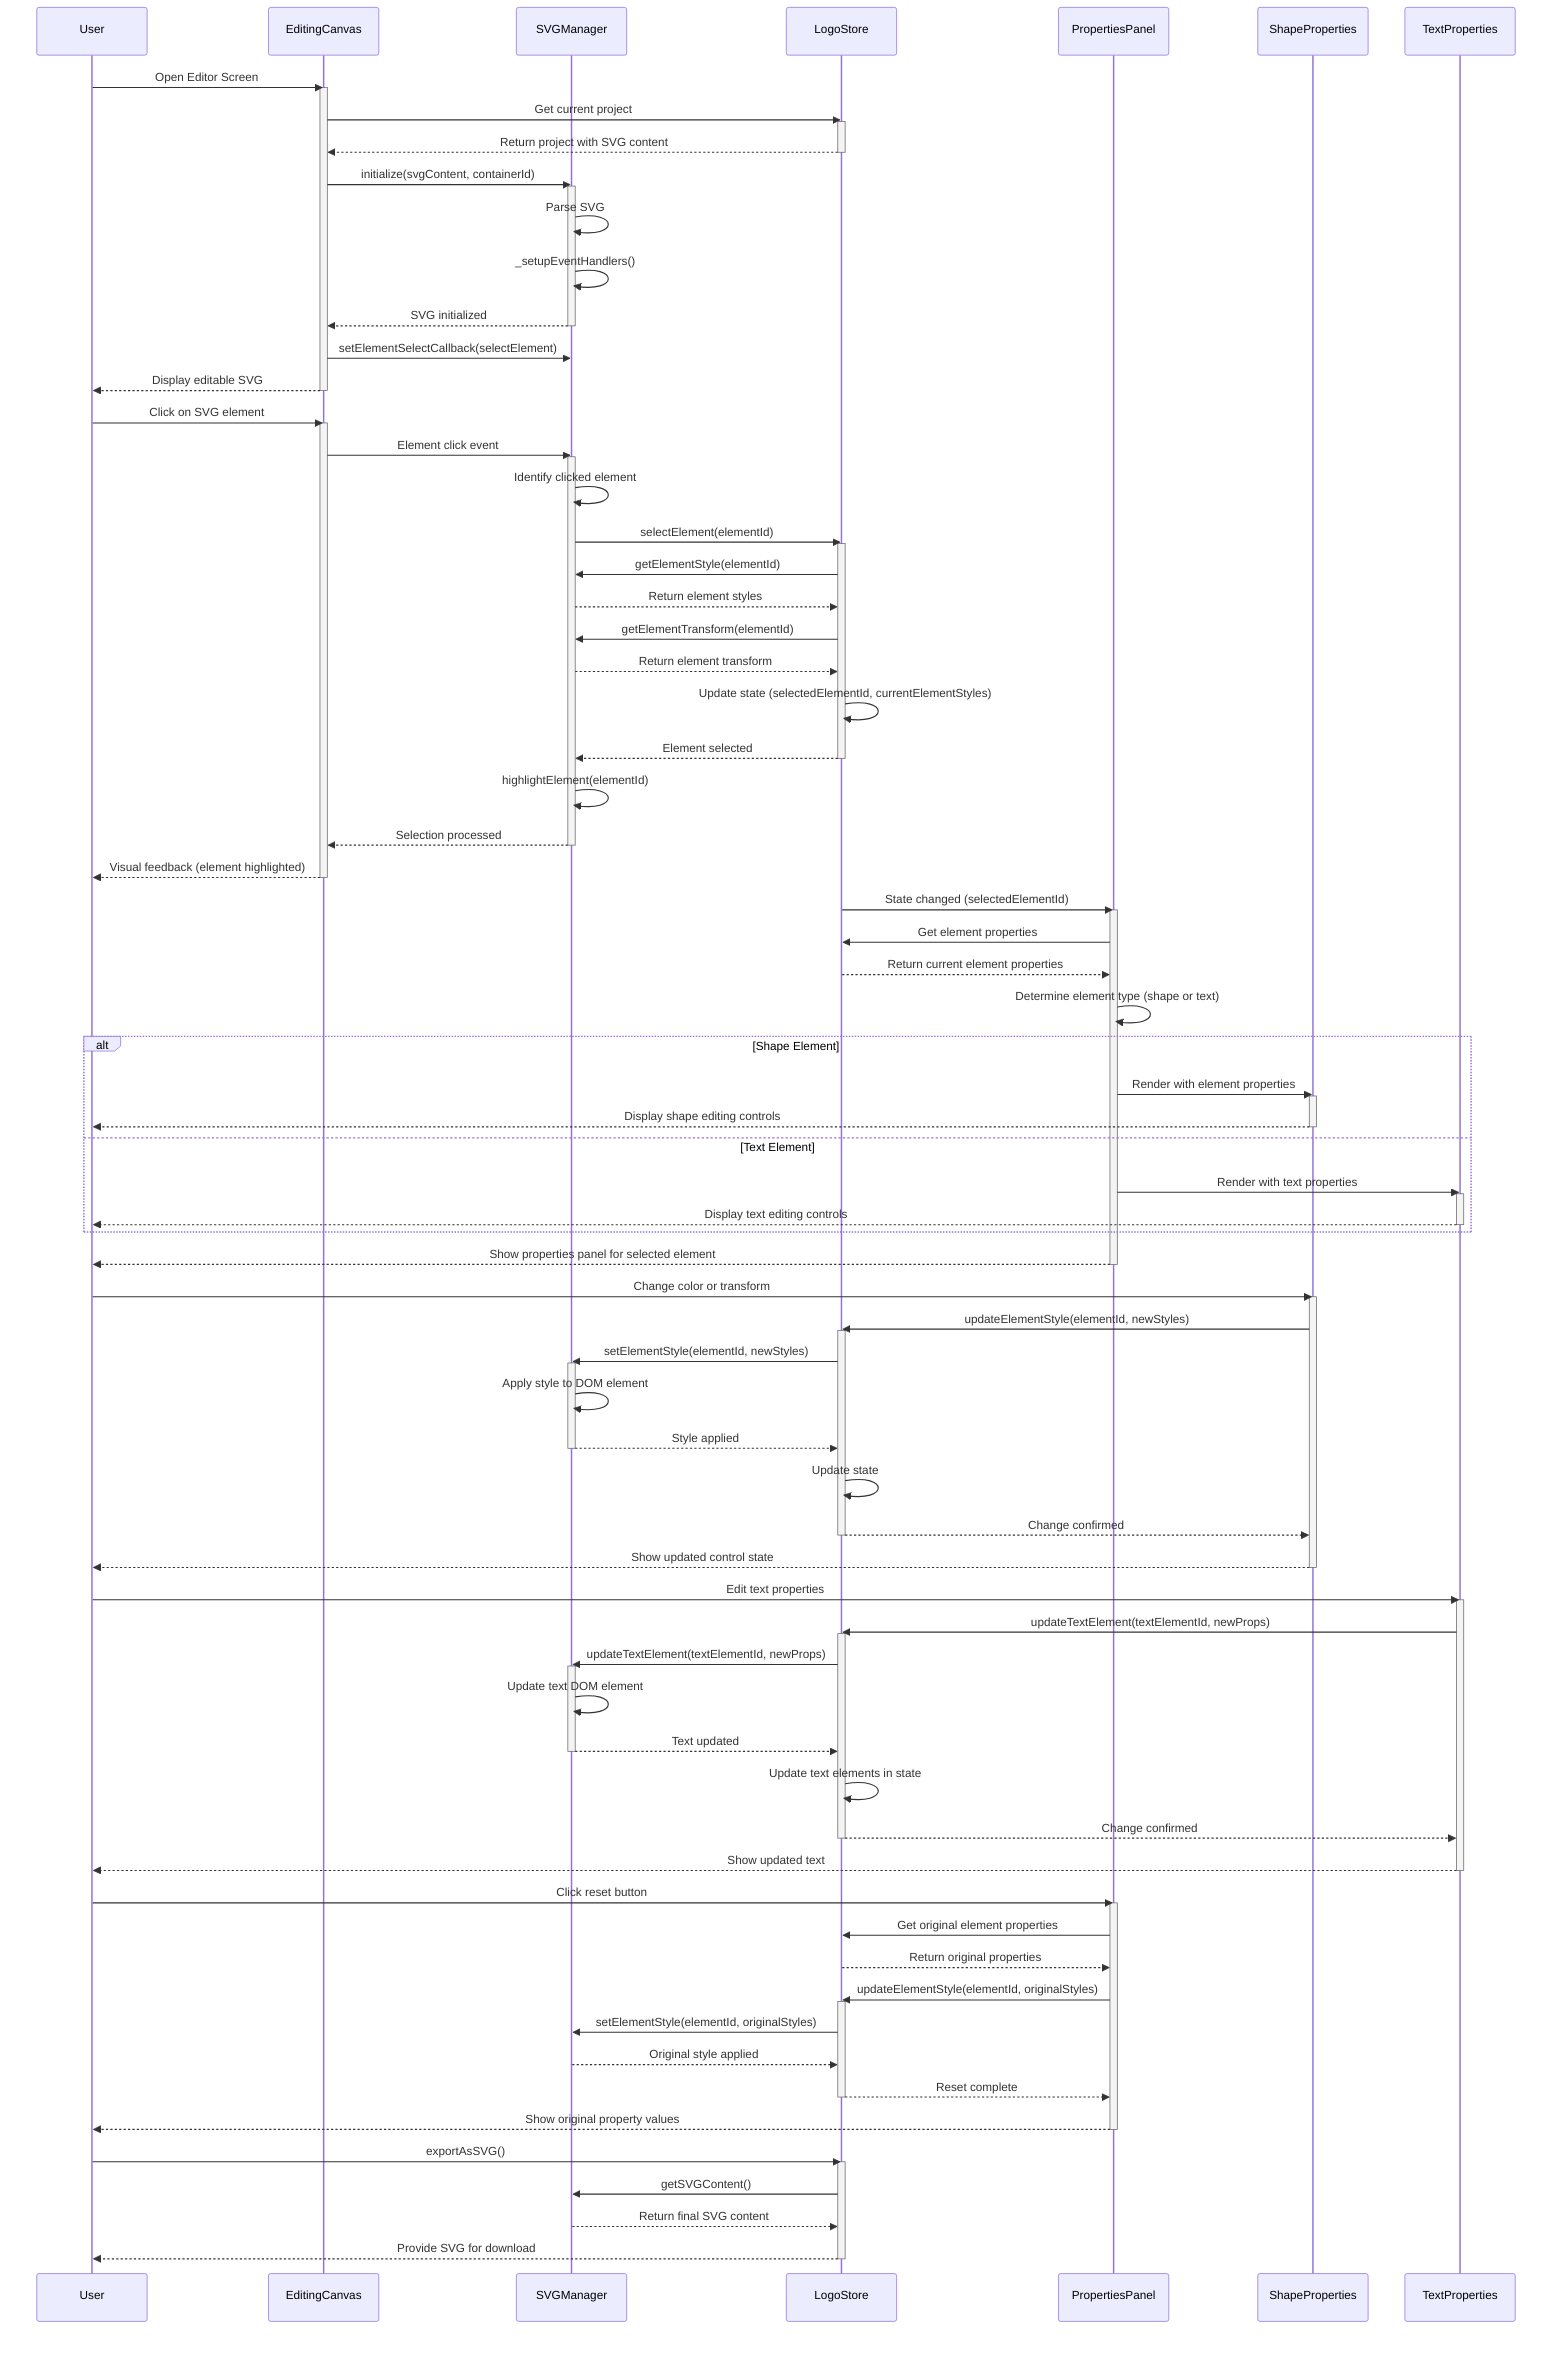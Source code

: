 sequenceDiagram
    participant User
    participant EC as EditingCanvas
    participant SVG as SVGManager
    participant LS as LogoStore
    participant PP as PropertiesPanel
    participant SP as ShapeProperties
    participant TP as TextProperties

    %% Initialization Flow
    User->>EC: Open Editor Screen
    activate EC
    EC->>LS: Get current project
    activate LS
    LS-->>EC: Return project with SVG content
    deactivate LS
    EC->>SVG: initialize(svgContent, containerId)
    activate SVG
    SVG->>SVG: Parse SVG
    SVG->>SVG: _setupEventHandlers()
    SVG-->>EC: SVG initialized
    deactivate SVG
    EC->>SVG: setElementSelectCallback(selectElement)
    EC-->>User: Display editable SVG
    deactivate EC

    %% Element Selection Flow
    User->>EC: Click on SVG element
    activate EC
    EC->>SVG: Element click event
    activate SVG
    SVG->>SVG: Identify clicked element
    SVG->>LS: selectElement(elementId)
    activate LS
    LS->>SVG: getElementStyle(elementId)
    SVG-->>LS: Return element styles
    LS->>SVG: getElementTransform(elementId)
    SVG-->>LS: Return element transform
    LS->>LS: Update state (selectedElementId, currentElementStyles)
    LS-->>SVG: Element selected
    deactivate LS
    SVG->>SVG: highlightElement(elementId)
    SVG-->>EC: Selection processed
    deactivate SVG
    EC-->>User: Visual feedback (element highlighted)
    deactivate EC

    %% Properties Panel Update Flow
    LS->>PP: State changed (selectedElementId)
    activate PP
    PP->>LS: Get element properties
    LS-->>PP: Return current element properties
    PP->>PP: Determine element type (shape or text)
    alt Shape Element
        PP->>SP: Render with element properties
        activate SP
        SP-->>User: Display shape editing controls
        deactivate SP
    else Text Element
        PP->>TP: Render with text properties
        activate TP
        TP-->>User: Display text editing controls
        deactivate TP
    end
    PP-->>User: Show properties panel for selected element
    deactivate PP

    %% Property Editing Flow (Shape)
    User->>SP: Change color or transform
    activate SP
    SP->>LS: updateElementStyle(elementId, newStyles)
    activate LS
    LS->>SVG: setElementStyle(elementId, newStyles)
    activate SVG
    SVG->>SVG: Apply style to DOM element
    SVG-->>LS: Style applied
    deactivate SVG
    LS->>LS: Update state
    LS-->>SP: Change confirmed
    deactivate LS
    SP-->>User: Show updated control state
    deactivate SP

    %% Property Editing Flow (Text)
    User->>TP: Edit text properties
    activate TP
    TP->>LS: updateTextElement(textElementId, newProps)
    activate LS
    LS->>SVG: updateTextElement(textElementId, newProps)
    activate SVG
    SVG->>SVG: Update text DOM element
    SVG-->>LS: Text updated
    deactivate SVG
    LS->>LS: Update text elements in state
    LS-->>TP: Change confirmed
    deactivate LS
    TP-->>User: Show updated text
    deactivate TP

    %% Reset Properties Flow
    User->>PP: Click reset button
    activate PP
    PP->>LS: Get original element properties
    LS-->>PP: Return original properties
    PP->>LS: updateElementStyle(elementId, originalStyles)
    activate LS
    LS->>SVG: setElementStyle(elementId, originalStyles)
    SVG-->>LS: Original style applied
    LS-->>PP: Reset complete
    deactivate LS
    PP-->>User: Show original property values
    deactivate PP

    %% Export Flow
    User->>LS: exportAsSVG()
    activate LS
    LS->>SVG: getSVGContent()
    SVG-->>LS: Return final SVG content
    LS-->>User: Provide SVG for download
    deactivate LS